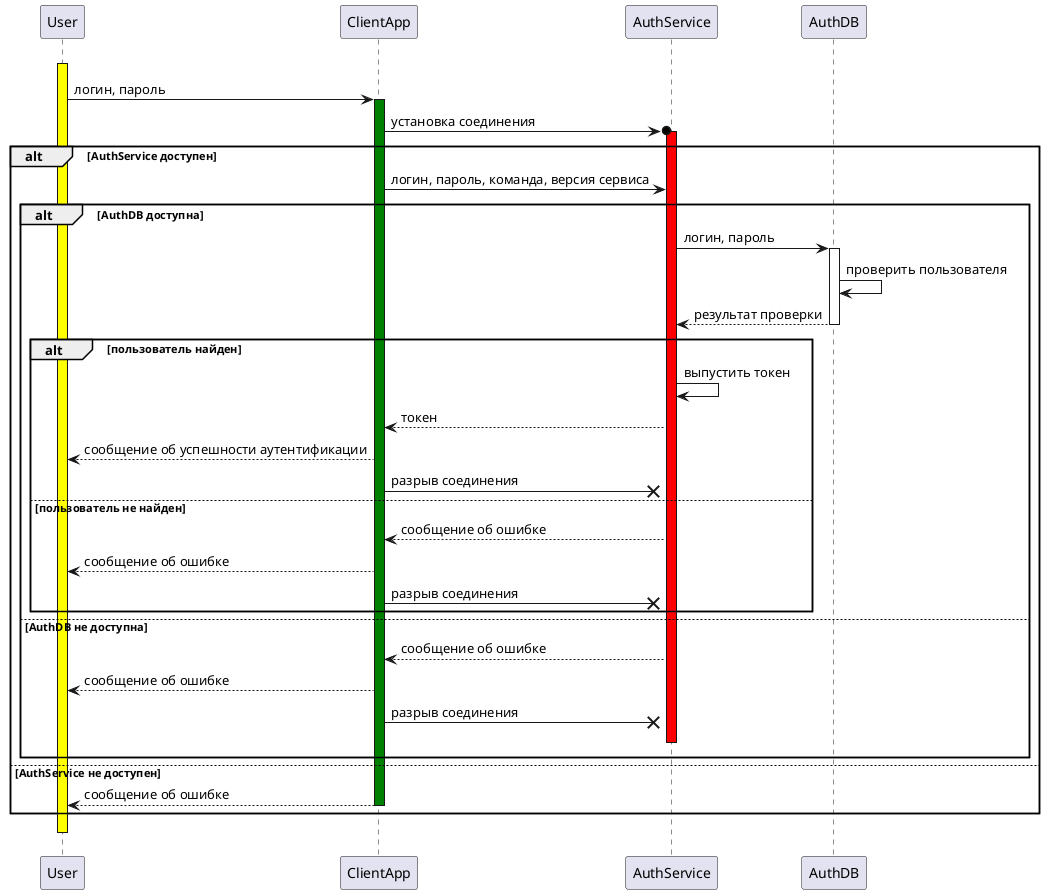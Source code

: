 @startuml

User -[hidden]-> User ++ #yellow
User -> ClientApp ++ #green: логин, пароль
ClientApp ->o AuthService ++ #red: установка соединения

alt AuthService доступен
    ClientApp -> AuthService: логин, пароль, команда, версия сервиса
    alt AuthDB доступна
        AuthService -> AuthDB ++ #white: логин, пароль
        AuthDB -> AuthDB: проверить пользователя
        AuthDB --> AuthService -- #white: результат проверки
        alt пользователь найден
            AuthService -> AuthService: выпустить токен
            AuthService --> ClientApp: токен
            ClientApp --> User: сообщение об успешности аутентификации
            ClientApp ->x AuthService: разрыв соединения
        else пользователь не найден
            AuthService --> ClientApp: сообщение об ошибке
            ClientApp --> User: сообщение об ошибке
            ClientApp ->x AuthService: разрыв соединения
        end
    else AuthDB не доступна
        AuthService --> ClientApp: сообщение об ошибке
        ClientApp --> User: сообщение об ошибке
        ClientApp ->x AuthService: разрыв соединения
        AuthService -[hidden]-> AuthService -- #red
    end
else AuthService не доступен
    ClientApp --> User -- #green: сообщение об ошибке
end
User -[hidden]-> User -- #yellow


@enduml

